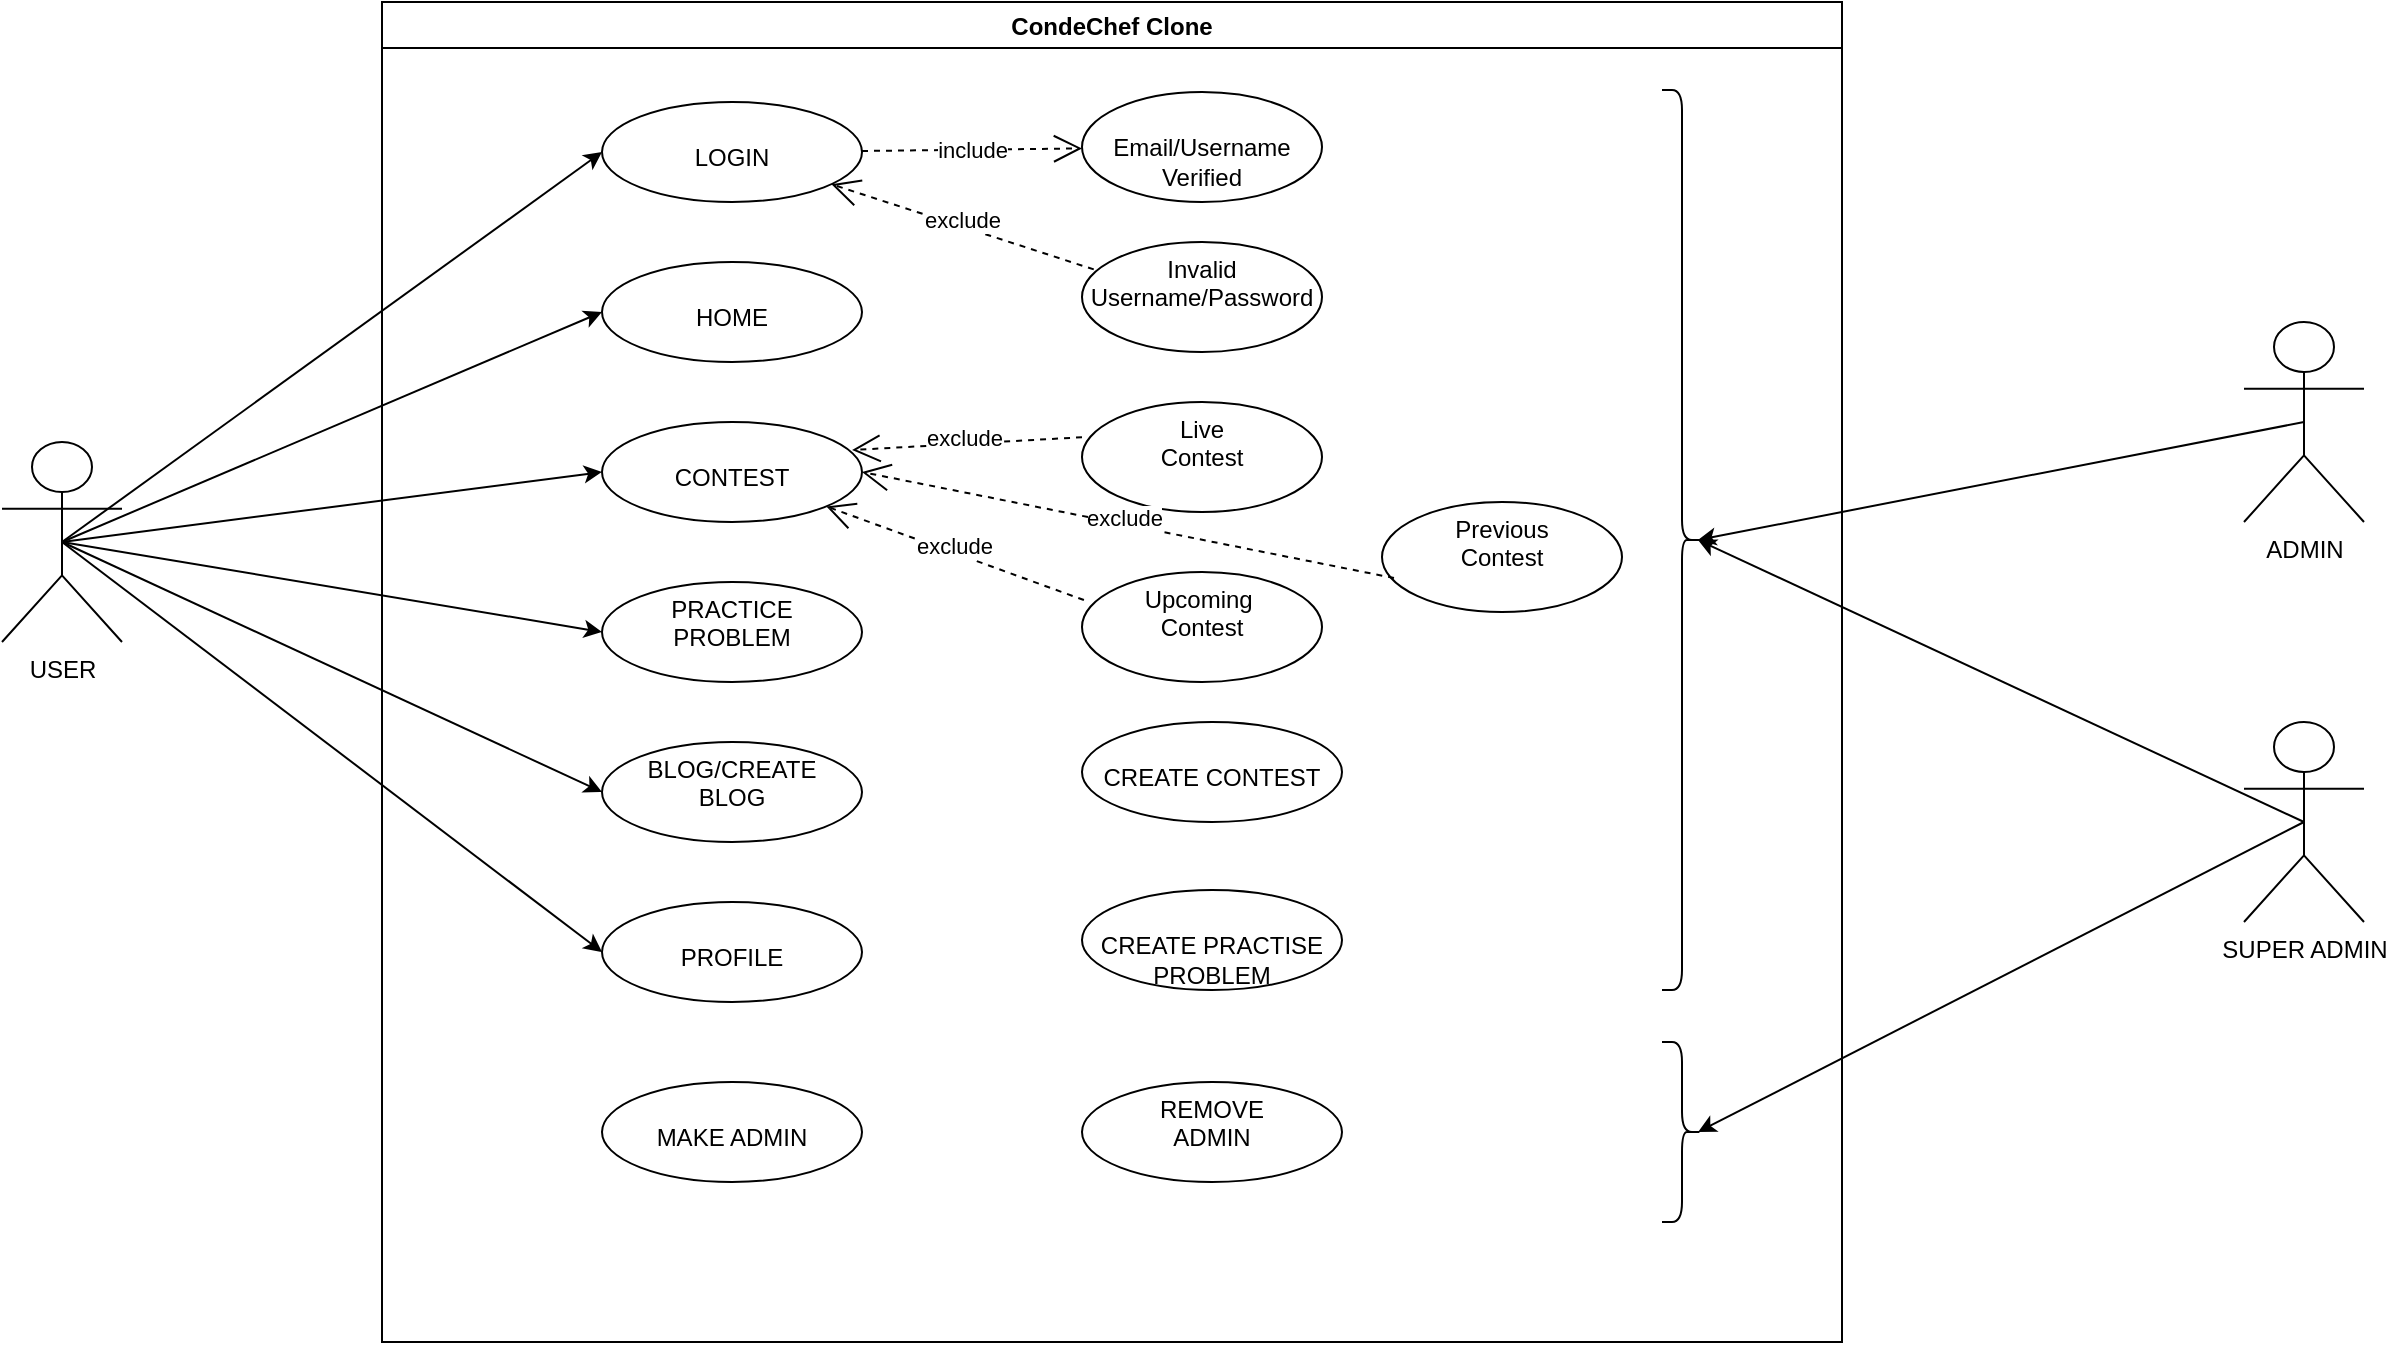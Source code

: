 <mxfile version="15.8.6" type="device"><diagram id="C5RBs43oDa-KdzZeNtuy" name="Page-1"><mxGraphModel dx="1240" dy="689" grid="1" gridSize="10" guides="1" tooltips="1" connect="1" arrows="1" fold="1" page="1" pageScale="1" pageWidth="827" pageHeight="1169" math="0" shadow="0"><root><mxCell id="WIyWlLk6GJQsqaUBKTNV-0"/><mxCell id="WIyWlLk6GJQsqaUBKTNV-1" parent="WIyWlLk6GJQsqaUBKTNV-0"/><mxCell id="qMmGXdY7AOPZQyx8PZyo-0" value="USER" style="shape=umlActor;verticalLabelPosition=bottom;verticalAlign=top;html=1;outlineConnect=0;" parent="WIyWlLk6GJQsqaUBKTNV-1" vertex="1"><mxGeometry x="120" y="290" width="60" height="100" as="geometry"/></mxCell><mxCell id="qMmGXdY7AOPZQyx8PZyo-62" value="ADMIN" style="shape=umlActor;verticalLabelPosition=bottom;verticalAlign=top;html=1;outlineConnect=0;" parent="WIyWlLk6GJQsqaUBKTNV-1" vertex="1"><mxGeometry x="1241" y="230" width="60" height="100" as="geometry"/></mxCell><mxCell id="qMmGXdY7AOPZQyx8PZyo-99" value="SUPER ADMIN" style="shape=umlActor;verticalLabelPosition=bottom;verticalAlign=top;html=1;outlineConnect=0;" parent="WIyWlLk6GJQsqaUBKTNV-1" vertex="1"><mxGeometry x="1241" y="430" width="60" height="100" as="geometry"/></mxCell><mxCell id="2KqIlJYIPFqF-5SGAkme-3" value="CondeChef Clone" style="swimlane;" parent="WIyWlLk6GJQsqaUBKTNV-1" vertex="1"><mxGeometry x="310" y="70" width="730" height="670" as="geometry"/></mxCell><mxCell id="2KqIlJYIPFqF-5SGAkme-25" value="&lt;br&gt;LOGIN" style="ellipse;whiteSpace=wrap;html=1;verticalAlign=top;" parent="2KqIlJYIPFqF-5SGAkme-3" vertex="1"><mxGeometry x="110" y="50" width="130" height="50" as="geometry"/></mxCell><mxCell id="2KqIlJYIPFqF-5SGAkme-28" value="Invalid Username/Password" style="ellipse;whiteSpace=wrap;html=1;verticalAlign=top;" parent="2KqIlJYIPFqF-5SGAkme-3" vertex="1"><mxGeometry x="350" y="120" width="120" height="55" as="geometry"/></mxCell><mxCell id="2KqIlJYIPFqF-5SGAkme-44" value="&lt;br&gt;Email/Username&lt;br&gt;Verified" style="ellipse;whiteSpace=wrap;html=1;verticalAlign=top;" parent="2KqIlJYIPFqF-5SGAkme-3" vertex="1"><mxGeometry x="350" y="45" width="120" height="55" as="geometry"/></mxCell><mxCell id="2KqIlJYIPFqF-5SGAkme-45" value="include" style="endArrow=open;endSize=12;dashed=1;html=1;rounded=0;" parent="2KqIlJYIPFqF-5SGAkme-3" target="2KqIlJYIPFqF-5SGAkme-44" edge="1"><mxGeometry width="160" relative="1" as="geometry"><mxPoint x="240" y="74.5" as="sourcePoint"/><mxPoint x="330" y="75" as="targetPoint"/></mxGeometry></mxCell><mxCell id="2KqIlJYIPFqF-5SGAkme-47" value="exclude" style="endArrow=open;endSize=12;dashed=1;html=1;rounded=0;exitX=0.049;exitY=0.249;exitDx=0;exitDy=0;exitPerimeter=0;" parent="2KqIlJYIPFqF-5SGAkme-3" source="2KqIlJYIPFqF-5SGAkme-28" target="2KqIlJYIPFqF-5SGAkme-25" edge="1"><mxGeometry x="0.019" y="-3" width="160" relative="1" as="geometry"><mxPoint x="220" y="120" as="sourcePoint"/><mxPoint x="310" y="120.5" as="targetPoint"/><mxPoint as="offset"/></mxGeometry></mxCell><mxCell id="2KqIlJYIPFqF-5SGAkme-48" value="&lt;br&gt;HOME" style="ellipse;whiteSpace=wrap;html=1;verticalAlign=top;" parent="2KqIlJYIPFqF-5SGAkme-3" vertex="1"><mxGeometry x="110" y="130" width="130" height="50" as="geometry"/></mxCell><mxCell id="2KqIlJYIPFqF-5SGAkme-49" value="&lt;br&gt;CONTEST" style="ellipse;whiteSpace=wrap;html=1;verticalAlign=top;" parent="2KqIlJYIPFqF-5SGAkme-3" vertex="1"><mxGeometry x="110" y="210" width="130" height="50" as="geometry"/></mxCell><mxCell id="2KqIlJYIPFqF-5SGAkme-51" value="PRACTICE&lt;br&gt;PROBLEM" style="ellipse;whiteSpace=wrap;html=1;verticalAlign=top;" parent="2KqIlJYIPFqF-5SGAkme-3" vertex="1"><mxGeometry x="110" y="290" width="130" height="50" as="geometry"/></mxCell><mxCell id="2KqIlJYIPFqF-5SGAkme-52" value="BLOG/CREATE &lt;br&gt;BLOG" style="ellipse;whiteSpace=wrap;html=1;verticalAlign=top;" parent="2KqIlJYIPFqF-5SGAkme-3" vertex="1"><mxGeometry x="110" y="370" width="130" height="50" as="geometry"/></mxCell><mxCell id="2KqIlJYIPFqF-5SGAkme-53" value="&lt;br&gt;PROFILE" style="ellipse;whiteSpace=wrap;html=1;verticalAlign=top;" parent="2KqIlJYIPFqF-5SGAkme-3" vertex="1"><mxGeometry x="110" y="450" width="130" height="50" as="geometry"/></mxCell><mxCell id="2KqIlJYIPFqF-5SGAkme-54" value="&lt;br&gt;CREATE CONTEST" style="ellipse;whiteSpace=wrap;html=1;verticalAlign=top;" parent="2KqIlJYIPFqF-5SGAkme-3" vertex="1"><mxGeometry x="350" y="360" width="130" height="50" as="geometry"/></mxCell><mxCell id="2KqIlJYIPFqF-5SGAkme-55" value="&lt;br&gt;CREATE PRACTISE PROBLEM" style="ellipse;whiteSpace=wrap;html=1;verticalAlign=top;" parent="2KqIlJYIPFqF-5SGAkme-3" vertex="1"><mxGeometry x="350" y="444" width="130" height="50" as="geometry"/></mxCell><mxCell id="2KqIlJYIPFqF-5SGAkme-56" value="&lt;br&gt;MAKE ADMIN" style="ellipse;whiteSpace=wrap;html=1;verticalAlign=top;" parent="2KqIlJYIPFqF-5SGAkme-3" vertex="1"><mxGeometry x="110" y="540" width="130" height="50" as="geometry"/></mxCell><mxCell id="2KqIlJYIPFqF-5SGAkme-57" value="REMOVE&lt;br&gt;ADMIN" style="ellipse;whiteSpace=wrap;html=1;verticalAlign=top;" parent="2KqIlJYIPFqF-5SGAkme-3" vertex="1"><mxGeometry x="350" y="540" width="130" height="50" as="geometry"/></mxCell><mxCell id="2KqIlJYIPFqF-5SGAkme-59" value="Live &lt;br&gt;Contest" style="ellipse;whiteSpace=wrap;html=1;verticalAlign=top;" parent="2KqIlJYIPFqF-5SGAkme-3" vertex="1"><mxGeometry x="350" y="200" width="120" height="55" as="geometry"/></mxCell><mxCell id="2KqIlJYIPFqF-5SGAkme-60" value="exclude" style="endArrow=open;endSize=12;dashed=1;html=1;rounded=0;exitX=0.049;exitY=0.249;exitDx=0;exitDy=0;exitPerimeter=0;entryX=0.962;entryY=0.28;entryDx=0;entryDy=0;entryPerimeter=0;" parent="2KqIlJYIPFqF-5SGAkme-3" target="2KqIlJYIPFqF-5SGAkme-49" edge="1"><mxGeometry x="0.019" y="-3" width="160" relative="1" as="geometry"><mxPoint x="350.0" y="217.645" as="sourcePoint"/><mxPoint x="218.945" y="175.005" as="targetPoint"/><mxPoint as="offset"/></mxGeometry></mxCell><mxCell id="2KqIlJYIPFqF-5SGAkme-61" value="Previous&lt;br&gt;Contest" style="ellipse;whiteSpace=wrap;html=1;verticalAlign=top;" parent="2KqIlJYIPFqF-5SGAkme-3" vertex="1"><mxGeometry x="500" y="250" width="120" height="55" as="geometry"/></mxCell><mxCell id="2KqIlJYIPFqF-5SGAkme-62" value="exclude" style="endArrow=open;endSize=12;dashed=1;html=1;rounded=0;exitX=0.05;exitY=0.691;exitDx=0;exitDy=0;exitPerimeter=0;entryX=1;entryY=0.5;entryDx=0;entryDy=0;" parent="2KqIlJYIPFqF-5SGAkme-3" source="2KqIlJYIPFqF-5SGAkme-61" target="2KqIlJYIPFqF-5SGAkme-49" edge="1"><mxGeometry x="0.019" y="-3" width="160" relative="1" as="geometry"><mxPoint x="500" y="274.325" as="sourcePoint"/><mxPoint x="385.06" y="280.68" as="targetPoint"/><mxPoint as="offset"/></mxGeometry></mxCell><mxCell id="2KqIlJYIPFqF-5SGAkme-63" value="Upcoming&amp;nbsp;&lt;br&gt;Contest" style="ellipse;whiteSpace=wrap;html=1;verticalAlign=top;" parent="2KqIlJYIPFqF-5SGAkme-3" vertex="1"><mxGeometry x="350" y="285" width="120" height="55" as="geometry"/></mxCell><mxCell id="2KqIlJYIPFqF-5SGAkme-64" value="exclude" style="endArrow=open;endSize=12;dashed=1;html=1;rounded=0;exitX=0.008;exitY=0.255;exitDx=0;exitDy=0;exitPerimeter=0;" parent="2KqIlJYIPFqF-5SGAkme-3" source="2KqIlJYIPFqF-5SGAkme-63" target="2KqIlJYIPFqF-5SGAkme-49" edge="1"><mxGeometry x="0.019" y="-3" width="160" relative="1" as="geometry"><mxPoint x="486" y="308.005" as="sourcePoint"/><mxPoint x="220" y="255" as="targetPoint"/><mxPoint as="offset"/></mxGeometry></mxCell><mxCell id="sKx66PA0giW9IFHEQgUv-23" value="" style="shape=curlyBracket;whiteSpace=wrap;html=1;rounded=1;flipH=1;" vertex="1" parent="2KqIlJYIPFqF-5SGAkme-3"><mxGeometry x="640" y="44" width="20" height="450" as="geometry"/></mxCell><mxCell id="sKx66PA0giW9IFHEQgUv-24" value="" style="shape=curlyBracket;whiteSpace=wrap;html=1;rounded=1;flipH=1;size=0.5;" vertex="1" parent="2KqIlJYIPFqF-5SGAkme-3"><mxGeometry x="640" y="520" width="20" height="90" as="geometry"/></mxCell><mxCell id="sKx66PA0giW9IFHEQgUv-0" value="" style="endArrow=classic;html=1;rounded=0;exitX=0.5;exitY=0.5;exitDx=0;exitDy=0;exitPerimeter=0;entryX=0;entryY=0.5;entryDx=0;entryDy=0;" edge="1" parent="WIyWlLk6GJQsqaUBKTNV-1" source="qMmGXdY7AOPZQyx8PZyo-0" target="2KqIlJYIPFqF-5SGAkme-25"><mxGeometry width="50" height="50" relative="1" as="geometry"><mxPoint x="370" y="440" as="sourcePoint"/><mxPoint x="420" y="390" as="targetPoint"/></mxGeometry></mxCell><mxCell id="sKx66PA0giW9IFHEQgUv-1" value="" style="endArrow=classic;html=1;rounded=0;exitX=0.5;exitY=0.5;exitDx=0;exitDy=0;exitPerimeter=0;entryX=0;entryY=0.5;entryDx=0;entryDy=0;" edge="1" parent="WIyWlLk6GJQsqaUBKTNV-1" source="qMmGXdY7AOPZQyx8PZyo-0" target="2KqIlJYIPFqF-5SGAkme-48"><mxGeometry width="50" height="50" relative="1" as="geometry"><mxPoint x="370" y="440" as="sourcePoint"/><mxPoint x="420" y="390" as="targetPoint"/></mxGeometry></mxCell><mxCell id="sKx66PA0giW9IFHEQgUv-2" value="" style="endArrow=classic;html=1;rounded=0;exitX=0.5;exitY=0.5;exitDx=0;exitDy=0;exitPerimeter=0;entryX=0;entryY=0.5;entryDx=0;entryDy=0;" edge="1" parent="WIyWlLk6GJQsqaUBKTNV-1" source="qMmGXdY7AOPZQyx8PZyo-0" target="2KqIlJYIPFqF-5SGAkme-49"><mxGeometry width="50" height="50" relative="1" as="geometry"><mxPoint x="370" y="440" as="sourcePoint"/><mxPoint x="480" y="390" as="targetPoint"/></mxGeometry></mxCell><mxCell id="sKx66PA0giW9IFHEQgUv-3" value="" style="endArrow=classic;html=1;rounded=0;exitX=0.5;exitY=0.5;exitDx=0;exitDy=0;exitPerimeter=0;entryX=0;entryY=0.5;entryDx=0;entryDy=0;" edge="1" parent="WIyWlLk6GJQsqaUBKTNV-1" source="qMmGXdY7AOPZQyx8PZyo-0" target="2KqIlJYIPFqF-5SGAkme-51"><mxGeometry width="50" height="50" relative="1" as="geometry"><mxPoint x="370" y="440" as="sourcePoint"/><mxPoint x="420" y="390" as="targetPoint"/></mxGeometry></mxCell><mxCell id="sKx66PA0giW9IFHEQgUv-4" value="" style="endArrow=classic;html=1;rounded=0;exitX=0.5;exitY=0.5;exitDx=0;exitDy=0;exitPerimeter=0;entryX=0;entryY=0.5;entryDx=0;entryDy=0;" edge="1" parent="WIyWlLk6GJQsqaUBKTNV-1" source="qMmGXdY7AOPZQyx8PZyo-0" target="2KqIlJYIPFqF-5SGAkme-52"><mxGeometry width="50" height="50" relative="1" as="geometry"><mxPoint x="370" y="440" as="sourcePoint"/><mxPoint x="420" y="390" as="targetPoint"/></mxGeometry></mxCell><mxCell id="sKx66PA0giW9IFHEQgUv-5" value="" style="endArrow=classic;html=1;rounded=0;exitX=0.5;exitY=0.5;exitDx=0;exitDy=0;exitPerimeter=0;entryX=0;entryY=0.5;entryDx=0;entryDy=0;" edge="1" parent="WIyWlLk6GJQsqaUBKTNV-1" source="qMmGXdY7AOPZQyx8PZyo-0" target="2KqIlJYIPFqF-5SGAkme-53"><mxGeometry width="50" height="50" relative="1" as="geometry"><mxPoint x="370" y="440" as="sourcePoint"/><mxPoint x="420" y="390" as="targetPoint"/></mxGeometry></mxCell><mxCell id="sKx66PA0giW9IFHEQgUv-25" value="" style="endArrow=classic;html=1;rounded=0;exitX=0.5;exitY=0.5;exitDx=0;exitDy=0;exitPerimeter=0;entryX=0.1;entryY=0.5;entryDx=0;entryDy=0;entryPerimeter=0;" edge="1" parent="WIyWlLk6GJQsqaUBKTNV-1" source="qMmGXdY7AOPZQyx8PZyo-62" target="sKx66PA0giW9IFHEQgUv-23"><mxGeometry width="50" height="50" relative="1" as="geometry"><mxPoint x="690" y="420" as="sourcePoint"/><mxPoint x="740" y="370" as="targetPoint"/></mxGeometry></mxCell><mxCell id="sKx66PA0giW9IFHEQgUv-26" value="" style="endArrow=classic;html=1;rounded=0;exitX=0.5;exitY=0.5;exitDx=0;exitDy=0;exitPerimeter=0;entryX=0.1;entryY=0.5;entryDx=0;entryDy=0;entryPerimeter=0;" edge="1" parent="WIyWlLk6GJQsqaUBKTNV-1" source="qMmGXdY7AOPZQyx8PZyo-99" target="sKx66PA0giW9IFHEQgUv-24"><mxGeometry width="50" height="50" relative="1" as="geometry"><mxPoint x="1150" y="640" as="sourcePoint"/><mxPoint x="978" y="755" as="targetPoint"/></mxGeometry></mxCell><mxCell id="sKx66PA0giW9IFHEQgUv-28" value="" style="endArrow=classic;html=1;rounded=0;exitX=0.5;exitY=0.5;exitDx=0;exitDy=0;exitPerimeter=0;entryX=0.1;entryY=0.5;entryDx=0;entryDy=0;entryPerimeter=0;" edge="1" parent="WIyWlLk6GJQsqaUBKTNV-1" source="qMmGXdY7AOPZQyx8PZyo-99" target="sKx66PA0giW9IFHEQgUv-23"><mxGeometry width="50" height="50" relative="1" as="geometry"><mxPoint x="1150" y="610" as="sourcePoint"/><mxPoint x="990" y="667.5" as="targetPoint"/></mxGeometry></mxCell></root></mxGraphModel></diagram></mxfile>